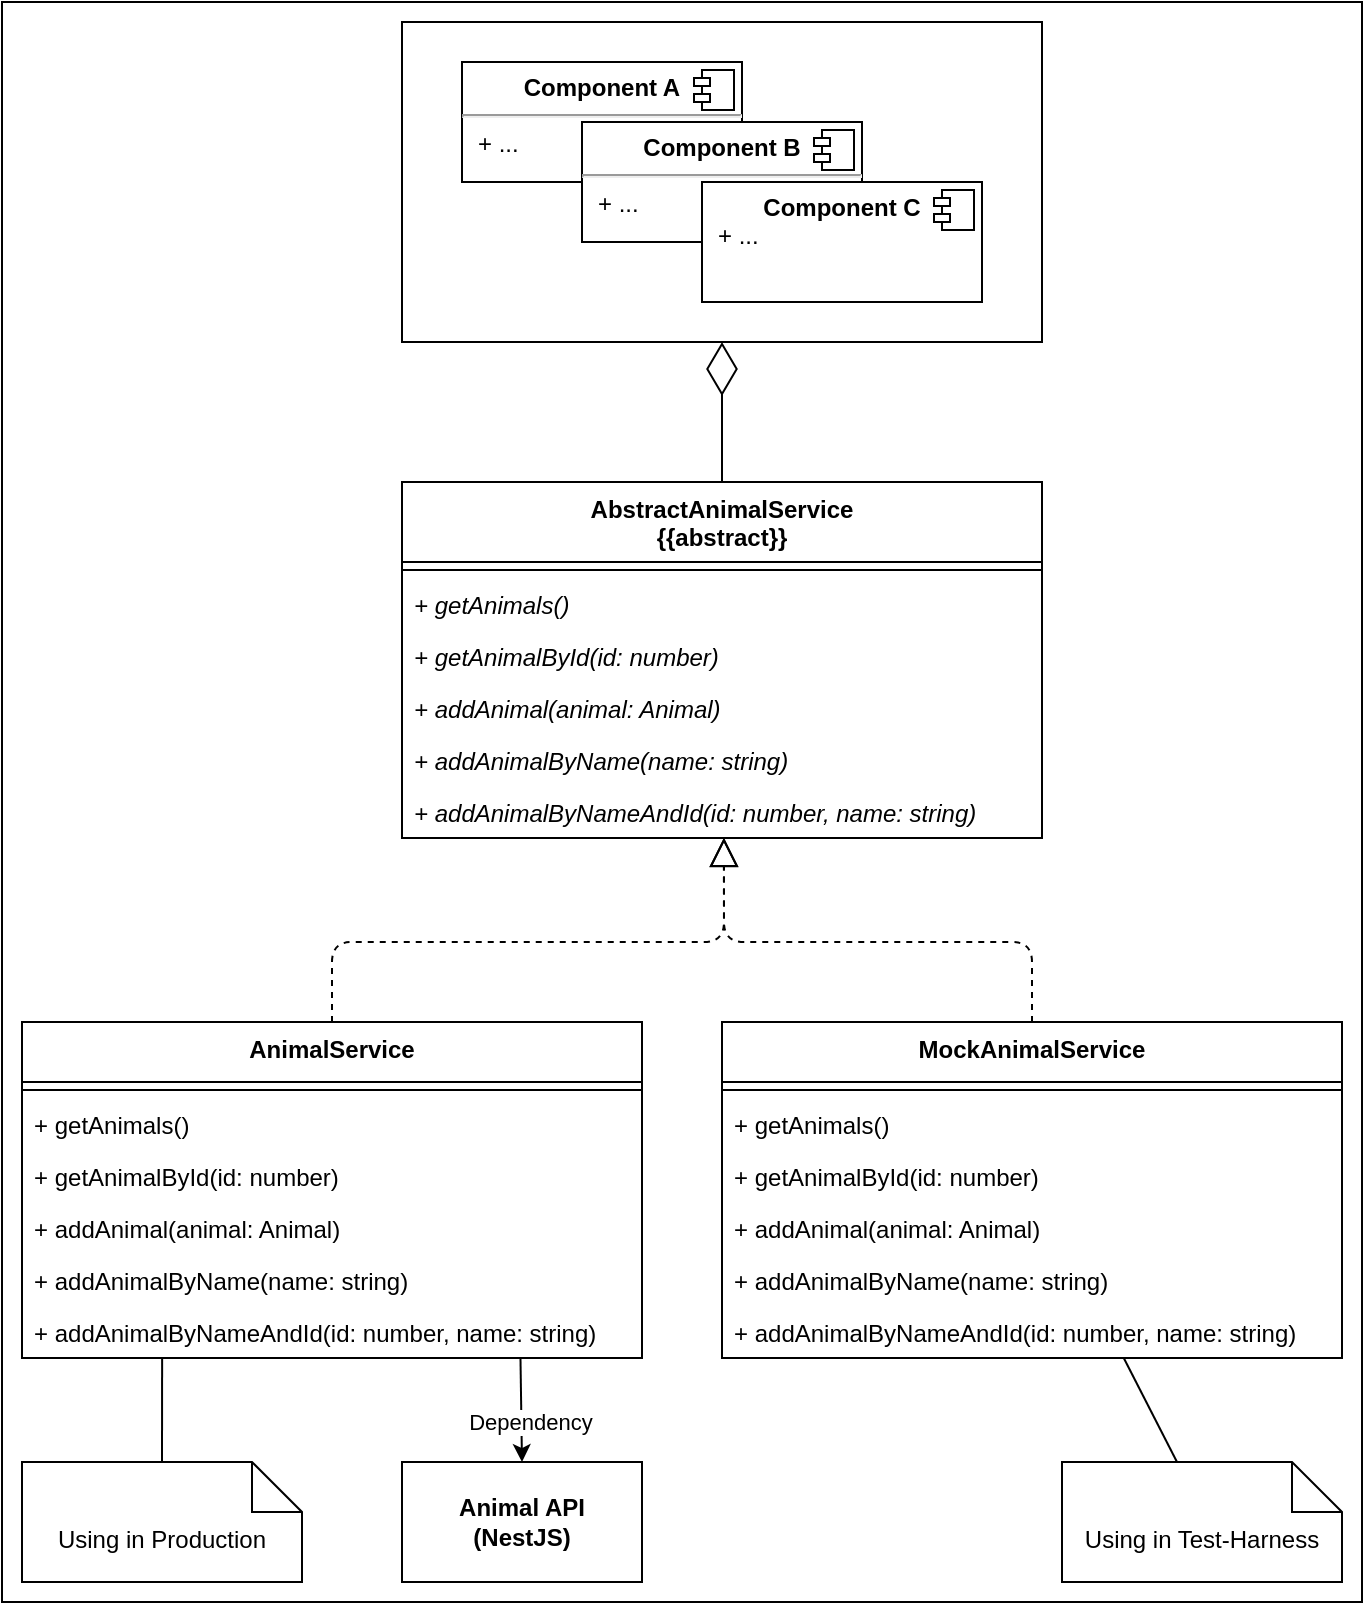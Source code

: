 <mxfile version="14.2.4" type="device"><diagram id="WLwBBd2ckVUuCHUROQw1" name="Page-1"><mxGraphModel dx="1345" dy="2016" grid="1" gridSize="10" guides="1" tooltips="1" connect="1" arrows="1" fold="1" page="1" pageScale="1" pageWidth="827" pageHeight="1169" math="0" shadow="0"><root><mxCell id="0"/><mxCell id="1" parent="0"/><mxCell id="4zRO8WUkQDfHnlIF6b_R-29" value="" style="rounded=0;whiteSpace=wrap;html=1;" parent="1" vertex="1"><mxGeometry y="-160" width="680" height="800" as="geometry"/></mxCell><mxCell id="QHjFsqxniV-pzZsWl88Y-13" value="" style="rounded=0;whiteSpace=wrap;html=1;" vertex="1" parent="1"><mxGeometry x="200" y="-150" width="320" height="160" as="geometry"/></mxCell><mxCell id="4zRO8WUkQDfHnlIF6b_R-1" value="AbstractAnimalService&#10;{{abstract}}" style="swimlane;fontStyle=1;align=center;verticalAlign=top;childLayout=stackLayout;horizontal=1;startSize=40;horizontalStack=0;resizeParent=1;resizeParentMax=0;resizeLast=0;collapsible=1;marginBottom=0;" parent="1" vertex="1"><mxGeometry x="200" y="80" width="320" height="178" as="geometry"/></mxCell><mxCell id="4zRO8WUkQDfHnlIF6b_R-3" value="" style="line;strokeWidth=1;fillColor=none;align=left;verticalAlign=middle;spacingTop=-1;spacingLeft=3;spacingRight=3;rotatable=0;labelPosition=right;points=[];portConstraint=eastwest;" parent="4zRO8WUkQDfHnlIF6b_R-1" vertex="1"><mxGeometry y="40" width="320" height="8" as="geometry"/></mxCell><mxCell id="4zRO8WUkQDfHnlIF6b_R-4" value="+ getAnimals()" style="text;strokeColor=none;fillColor=none;align=left;verticalAlign=top;spacingLeft=4;spacingRight=4;overflow=hidden;rotatable=0;points=[[0,0.5],[1,0.5]];portConstraint=eastwest;fontStyle=2" parent="4zRO8WUkQDfHnlIF6b_R-1" vertex="1"><mxGeometry y="48" width="320" height="26" as="geometry"/></mxCell><mxCell id="4zRO8WUkQDfHnlIF6b_R-5" value="+ getAnimalById(id: number)" style="text;strokeColor=none;fillColor=none;align=left;verticalAlign=top;spacingLeft=4;spacingRight=4;overflow=hidden;rotatable=0;points=[[0,0.5],[1,0.5]];portConstraint=eastwest;fontStyle=2" parent="4zRO8WUkQDfHnlIF6b_R-1" vertex="1"><mxGeometry y="74" width="320" height="26" as="geometry"/></mxCell><mxCell id="4zRO8WUkQDfHnlIF6b_R-6" value="+ addAnimal(animal: Animal)" style="text;strokeColor=none;fillColor=none;align=left;verticalAlign=top;spacingLeft=4;spacingRight=4;overflow=hidden;rotatable=0;points=[[0,0.5],[1,0.5]];portConstraint=eastwest;fontStyle=2" parent="4zRO8WUkQDfHnlIF6b_R-1" vertex="1"><mxGeometry y="100" width="320" height="26" as="geometry"/></mxCell><mxCell id="4zRO8WUkQDfHnlIF6b_R-7" value="+ addAnimalByName(name: string)" style="text;strokeColor=none;fillColor=none;align=left;verticalAlign=top;spacingLeft=4;spacingRight=4;overflow=hidden;rotatable=0;points=[[0,0.5],[1,0.5]];portConstraint=eastwest;fontStyle=2" parent="4zRO8WUkQDfHnlIF6b_R-1" vertex="1"><mxGeometry y="126" width="320" height="26" as="geometry"/></mxCell><mxCell id="4zRO8WUkQDfHnlIF6b_R-8" value="+ addAnimalByNameAndId(id: number, name: string)" style="text;strokeColor=none;fillColor=none;align=left;verticalAlign=top;spacingLeft=4;spacingRight=4;overflow=hidden;rotatable=0;points=[[0,0.5],[1,0.5]];portConstraint=eastwest;fontStyle=2" parent="4zRO8WUkQDfHnlIF6b_R-1" vertex="1"><mxGeometry y="152" width="320" height="26" as="geometry"/></mxCell><mxCell id="4zRO8WUkQDfHnlIF6b_R-9" value="AnimalService" style="swimlane;fontStyle=1;align=center;verticalAlign=top;childLayout=stackLayout;horizontal=1;startSize=30;horizontalStack=0;resizeParent=1;resizeParentMax=0;resizeLast=0;collapsible=1;marginBottom=0;" parent="1" vertex="1"><mxGeometry x="10" y="350" width="310" height="168" as="geometry"/></mxCell><mxCell id="4zRO8WUkQDfHnlIF6b_R-10" value="" style="line;strokeWidth=1;fillColor=none;align=left;verticalAlign=middle;spacingTop=-1;spacingLeft=3;spacingRight=3;rotatable=0;labelPosition=right;points=[];portConstraint=eastwest;" parent="4zRO8WUkQDfHnlIF6b_R-9" vertex="1"><mxGeometry y="30" width="310" height="8" as="geometry"/></mxCell><mxCell id="4zRO8WUkQDfHnlIF6b_R-11" value="+ getAnimals()" style="text;strokeColor=none;fillColor=none;align=left;verticalAlign=top;spacingLeft=4;spacingRight=4;overflow=hidden;rotatable=0;points=[[0,0.5],[1,0.5]];portConstraint=eastwest;" parent="4zRO8WUkQDfHnlIF6b_R-9" vertex="1"><mxGeometry y="38" width="310" height="26" as="geometry"/></mxCell><mxCell id="4zRO8WUkQDfHnlIF6b_R-12" value="+ getAnimalById(id: number)" style="text;strokeColor=none;fillColor=none;align=left;verticalAlign=top;spacingLeft=4;spacingRight=4;overflow=hidden;rotatable=0;points=[[0,0.5],[1,0.5]];portConstraint=eastwest;" parent="4zRO8WUkQDfHnlIF6b_R-9" vertex="1"><mxGeometry y="64" width="310" height="26" as="geometry"/></mxCell><mxCell id="4zRO8WUkQDfHnlIF6b_R-13" value="+ addAnimal(animal: Animal)" style="text;strokeColor=none;fillColor=none;align=left;verticalAlign=top;spacingLeft=4;spacingRight=4;overflow=hidden;rotatable=0;points=[[0,0.5],[1,0.5]];portConstraint=eastwest;" parent="4zRO8WUkQDfHnlIF6b_R-9" vertex="1"><mxGeometry y="90" width="310" height="26" as="geometry"/></mxCell><mxCell id="4zRO8WUkQDfHnlIF6b_R-14" value="+ addAnimalByName(name: string)" style="text;strokeColor=none;fillColor=none;align=left;verticalAlign=top;spacingLeft=4;spacingRight=4;overflow=hidden;rotatable=0;points=[[0,0.5],[1,0.5]];portConstraint=eastwest;" parent="4zRO8WUkQDfHnlIF6b_R-9" vertex="1"><mxGeometry y="116" width="310" height="26" as="geometry"/></mxCell><mxCell id="4zRO8WUkQDfHnlIF6b_R-15" value="+ addAnimalByNameAndId(id: number, name: string)" style="text;strokeColor=none;fillColor=none;align=left;verticalAlign=top;spacingLeft=4;spacingRight=4;overflow=hidden;rotatable=0;points=[[0,0.5],[1,0.5]];portConstraint=eastwest;" parent="4zRO8WUkQDfHnlIF6b_R-9" vertex="1"><mxGeometry y="142" width="310" height="26" as="geometry"/></mxCell><mxCell id="4zRO8WUkQDfHnlIF6b_R-16" value="MockAnimalService" style="swimlane;fontStyle=1;align=center;verticalAlign=top;childLayout=stackLayout;horizontal=1;startSize=30;horizontalStack=0;resizeParent=1;resizeParentMax=0;resizeLast=0;collapsible=1;marginBottom=0;" parent="1" vertex="1"><mxGeometry x="360" y="350" width="310" height="168" as="geometry"/></mxCell><mxCell id="4zRO8WUkQDfHnlIF6b_R-17" value="" style="line;strokeWidth=1;fillColor=none;align=left;verticalAlign=middle;spacingTop=-1;spacingLeft=3;spacingRight=3;rotatable=0;labelPosition=right;points=[];portConstraint=eastwest;" parent="4zRO8WUkQDfHnlIF6b_R-16" vertex="1"><mxGeometry y="30" width="310" height="8" as="geometry"/></mxCell><mxCell id="4zRO8WUkQDfHnlIF6b_R-18" value="+ getAnimals()" style="text;strokeColor=none;fillColor=none;align=left;verticalAlign=top;spacingLeft=4;spacingRight=4;overflow=hidden;rotatable=0;points=[[0,0.5],[1,0.5]];portConstraint=eastwest;" parent="4zRO8WUkQDfHnlIF6b_R-16" vertex="1"><mxGeometry y="38" width="310" height="26" as="geometry"/></mxCell><mxCell id="4zRO8WUkQDfHnlIF6b_R-19" value="+ getAnimalById(id: number)" style="text;strokeColor=none;fillColor=none;align=left;verticalAlign=top;spacingLeft=4;spacingRight=4;overflow=hidden;rotatable=0;points=[[0,0.5],[1,0.5]];portConstraint=eastwest;" parent="4zRO8WUkQDfHnlIF6b_R-16" vertex="1"><mxGeometry y="64" width="310" height="26" as="geometry"/></mxCell><mxCell id="4zRO8WUkQDfHnlIF6b_R-20" value="+ addAnimal(animal: Animal)" style="text;strokeColor=none;fillColor=none;align=left;verticalAlign=top;spacingLeft=4;spacingRight=4;overflow=hidden;rotatable=0;points=[[0,0.5],[1,0.5]];portConstraint=eastwest;" parent="4zRO8WUkQDfHnlIF6b_R-16" vertex="1"><mxGeometry y="90" width="310" height="26" as="geometry"/></mxCell><mxCell id="4zRO8WUkQDfHnlIF6b_R-21" value="+ addAnimalByName(name: string)" style="text;strokeColor=none;fillColor=none;align=left;verticalAlign=top;spacingLeft=4;spacingRight=4;overflow=hidden;rotatable=0;points=[[0,0.5],[1,0.5]];portConstraint=eastwest;" parent="4zRO8WUkQDfHnlIF6b_R-16" vertex="1"><mxGeometry y="116" width="310" height="26" as="geometry"/></mxCell><mxCell id="4zRO8WUkQDfHnlIF6b_R-22" value="+ addAnimalByNameAndId(id: number, name: string)" style="text;strokeColor=none;fillColor=none;align=left;verticalAlign=top;spacingLeft=4;spacingRight=4;overflow=hidden;rotatable=0;points=[[0,0.5],[1,0.5]];portConstraint=eastwest;" parent="4zRO8WUkQDfHnlIF6b_R-16" vertex="1"><mxGeometry y="142" width="310" height="26" as="geometry"/></mxCell><mxCell id="4zRO8WUkQDfHnlIF6b_R-30" value="" style="endArrow=classic;html=1;exitX=0.804;exitY=1.002;exitDx=0;exitDy=0;entryX=0.5;entryY=0;entryDx=0;entryDy=0;exitPerimeter=0;" parent="1" source="4zRO8WUkQDfHnlIF6b_R-15" target="4zRO8WUkQDfHnlIF6b_R-31" edge="1"><mxGeometry width="50" height="50" relative="1" as="geometry"><mxPoint x="-110" y="330" as="sourcePoint"/><mxPoint x="-60" y="280" as="targetPoint"/></mxGeometry></mxCell><mxCell id="4zRO8WUkQDfHnlIF6b_R-32" value="Dependency" style="edgeLabel;html=1;align=center;verticalAlign=middle;resizable=0;points=[];" parent="4zRO8WUkQDfHnlIF6b_R-30" vertex="1" connectable="0"><mxGeometry x="0.23" y="4" relative="1" as="geometry"><mxPoint as="offset"/></mxGeometry></mxCell><mxCell id="4zRO8WUkQDfHnlIF6b_R-31" value="Animal API&lt;br&gt;(NestJS)" style="rounded=0;whiteSpace=wrap;html=1;fontStyle=1" parent="1" vertex="1"><mxGeometry x="200" y="570" width="120" height="60" as="geometry"/></mxCell><mxCell id="QHjFsqxniV-pzZsWl88Y-1" value="Using in Test-Harness" style="shape=note2;boundedLbl=1;whiteSpace=wrap;html=1;size=25;verticalAlign=top;align=center;" vertex="1" parent="1"><mxGeometry x="530" y="570" width="140" height="60" as="geometry"/></mxCell><mxCell id="QHjFsqxniV-pzZsWl88Y-2" value="Using in Production" style="shape=note2;boundedLbl=1;whiteSpace=wrap;html=1;size=25;verticalAlign=top;align=center;" vertex="1" parent="1"><mxGeometry x="10" y="570" width="140" height="60" as="geometry"/></mxCell><mxCell id="QHjFsqxniV-pzZsWl88Y-3" value="" style="endArrow=none;html=1;entryX=0.226;entryY=1.002;entryDx=0;entryDy=0;entryPerimeter=0;exitX=0.5;exitY=0;exitDx=0;exitDy=0;exitPerimeter=0;" edge="1" parent="1" source="QHjFsqxniV-pzZsWl88Y-2" target="4zRO8WUkQDfHnlIF6b_R-15"><mxGeometry width="50" height="50" relative="1" as="geometry"><mxPoint x="-110" y="740" as="sourcePoint"/><mxPoint x="-60" y="690" as="targetPoint"/></mxGeometry></mxCell><mxCell id="QHjFsqxniV-pzZsWl88Y-4" value="" style="endArrow=none;html=1;entryX=0.648;entryY=1;entryDx=0;entryDy=0;entryPerimeter=0;exitX=0;exitY=0;exitDx=57.5;exitDy=0;exitPerimeter=0;" edge="1" parent="1" source="QHjFsqxniV-pzZsWl88Y-1" target="4zRO8WUkQDfHnlIF6b_R-22"><mxGeometry width="50" height="50" relative="1" as="geometry"><mxPoint x="550" y="980" as="sourcePoint"/><mxPoint x="600" y="930" as="targetPoint"/></mxGeometry></mxCell><mxCell id="QHjFsqxniV-pzZsWl88Y-5" value="" style="endArrow=block;dashed=1;endFill=0;endSize=12;html=1;entryX=0.503;entryY=1;entryDx=0;entryDy=0;entryPerimeter=0;exitX=0.5;exitY=0;exitDx=0;exitDy=0;" edge="1" parent="1" source="4zRO8WUkQDfHnlIF6b_R-9" target="4zRO8WUkQDfHnlIF6b_R-8"><mxGeometry width="160" relative="1" as="geometry"><mxPoint x="-330" y="560" as="sourcePoint"/><mxPoint x="-170" y="560" as="targetPoint"/><Array as="points"><mxPoint x="165" y="310"/><mxPoint x="361" y="310"/></Array></mxGeometry></mxCell><mxCell id="QHjFsqxniV-pzZsWl88Y-6" value="" style="endArrow=block;dashed=1;endFill=0;endSize=12;html=1;exitX=0.5;exitY=0;exitDx=0;exitDy=0;entryX=0.503;entryY=0.995;entryDx=0;entryDy=0;entryPerimeter=0;" edge="1" parent="1" source="4zRO8WUkQDfHnlIF6b_R-16" target="4zRO8WUkQDfHnlIF6b_R-8"><mxGeometry width="160" relative="1" as="geometry"><mxPoint x="-390" y="560" as="sourcePoint"/><mxPoint x="360" y="260" as="targetPoint"/><Array as="points"><mxPoint x="515" y="310"/><mxPoint x="361" y="310"/></Array></mxGeometry></mxCell><mxCell id="QHjFsqxniV-pzZsWl88Y-7" value="&lt;p style=&quot;margin: 0px ; margin-top: 6px ; text-align: center&quot;&gt;&lt;b&gt;Component A&lt;/b&gt;&lt;/p&gt;&lt;hr&gt;&lt;p style=&quot;margin: 0px ; margin-left: 8px&quot;&gt;+ ...&lt;/p&gt;" style="align=left;overflow=fill;html=1;dropTarget=0;" vertex="1" parent="1"><mxGeometry x="230" y="-130" width="140" height="60" as="geometry"/></mxCell><mxCell id="QHjFsqxniV-pzZsWl88Y-8" value="" style="shape=component;jettyWidth=8;jettyHeight=4;" vertex="1" parent="QHjFsqxniV-pzZsWl88Y-7"><mxGeometry x="1" width="20" height="20" relative="1" as="geometry"><mxPoint x="-24" y="4" as="offset"/></mxGeometry></mxCell><mxCell id="QHjFsqxniV-pzZsWl88Y-9" value="&lt;p style=&quot;margin: 0px ; margin-top: 6px ; text-align: center&quot;&gt;&lt;b&gt;Component B&lt;/b&gt;&lt;/p&gt;&lt;hr&gt;&lt;p style=&quot;margin: 0px ; margin-left: 8px&quot;&gt;+ ...&lt;/p&gt;" style="align=left;overflow=fill;html=1;dropTarget=0;" vertex="1" parent="1"><mxGeometry x="290" y="-100" width="140" height="60" as="geometry"/></mxCell><mxCell id="QHjFsqxniV-pzZsWl88Y-10" value="" style="shape=component;jettyWidth=8;jettyHeight=4;" vertex="1" parent="QHjFsqxniV-pzZsWl88Y-9"><mxGeometry x="1" width="20" height="20" relative="1" as="geometry"><mxPoint x="-24" y="4" as="offset"/></mxGeometry></mxCell><mxCell id="QHjFsqxniV-pzZsWl88Y-11" value="&lt;p style=&quot;margin: 0px ; margin-top: 6px ; text-align: center&quot;&gt;&lt;b&gt;Component C&lt;/b&gt;&lt;/p&gt;&lt;p style=&quot;margin: 0px ; margin-left: 8px&quot;&gt;+ ...&lt;/p&gt;" style="align=left;overflow=fill;html=1;dropTarget=0;" vertex="1" parent="1"><mxGeometry x="350" y="-70" width="140" height="60" as="geometry"/></mxCell><mxCell id="QHjFsqxniV-pzZsWl88Y-12" value="" style="shape=component;jettyWidth=8;jettyHeight=4;" vertex="1" parent="QHjFsqxniV-pzZsWl88Y-11"><mxGeometry x="1" width="20" height="20" relative="1" as="geometry"><mxPoint x="-24" y="4" as="offset"/></mxGeometry></mxCell><mxCell id="QHjFsqxniV-pzZsWl88Y-14" value="" style="endArrow=diamondThin;endFill=0;endSize=24;html=1;entryX=0.5;entryY=1;entryDx=0;entryDy=0;exitX=0.5;exitY=0;exitDx=0;exitDy=0;" edge="1" parent="1" source="4zRO8WUkQDfHnlIF6b_R-1" target="QHjFsqxniV-pzZsWl88Y-13"><mxGeometry width="160" relative="1" as="geometry"><mxPoint x="40" y="20" as="sourcePoint"/><mxPoint x="200" y="20" as="targetPoint"/></mxGeometry></mxCell></root></mxGraphModel></diagram></mxfile>